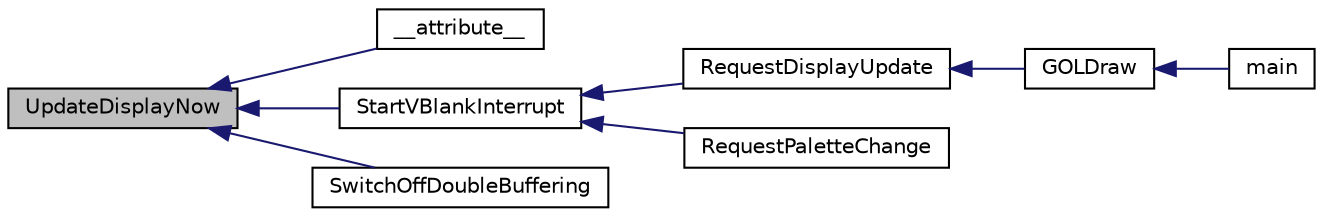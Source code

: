 digraph "UpdateDisplayNow"
{
  edge [fontname="Helvetica",fontsize="10",labelfontname="Helvetica",labelfontsize="10"];
  node [fontname="Helvetica",fontsize="10",shape=record];
  rankdir="LR";
  Node1 [label="UpdateDisplayNow",height=0.2,width=0.4,color="black", fillcolor="grey75", style="filled", fontcolor="black"];
  Node1 -> Node2 [dir="back",color="midnightblue",fontsize="10",style="solid"];
  Node2 [label="__attribute__",height=0.2,width=0.4,color="black", fillcolor="white", style="filled",URL="$mchp_gfx_drv_8c.html#afe092795b3220f38b62c7e90763e2f30"];
  Node1 -> Node3 [dir="back",color="midnightblue",fontsize="10",style="solid"];
  Node3 [label="StartVBlankInterrupt",height=0.2,width=0.4,color="black", fillcolor="white", style="filled",URL="$_palette_8c.html#aafc99fb00545763188038ccb970465b8"];
  Node3 -> Node4 [dir="back",color="midnightblue",fontsize="10",style="solid"];
  Node4 [label="RequestDisplayUpdate",height=0.2,width=0.4,color="black", fillcolor="white", style="filled",URL="$_display_driver_8h.html#ad9446e11a4c1005c96973cd73911ca17"];
  Node4 -> Node5 [dir="back",color="midnightblue",fontsize="10",style="solid"];
  Node5 [label="GOLDraw",height=0.2,width=0.4,color="black", fillcolor="white", style="filled",URL="$_g_o_l_8h.html#aaff93fae1051821fec4c1a81513628ca"];
  Node5 -> Node6 [dir="back",color="midnightblue",fontsize="10",style="solid"];
  Node6 [label="main",height=0.2,width=0.4,color="black", fillcolor="white", style="filled",URL="$_graphics_2_g_d_d_2_default___template_2_main_8c.html#a840291bc02cba5474a4cb46a9b9566fe"];
  Node3 -> Node7 [dir="back",color="midnightblue",fontsize="10",style="solid"];
  Node7 [label="RequestPaletteChange",height=0.2,width=0.4,color="black", fillcolor="white", style="filled",URL="$_palette_8h.html#a25ee30a5cd482faeee888f5d4da1e31e"];
  Node1 -> Node8 [dir="back",color="midnightblue",fontsize="10",style="solid"];
  Node8 [label="SwitchOffDoubleBuffering",height=0.2,width=0.4,color="black", fillcolor="white", style="filled",URL="$_display_driver_8h.html#ab50e395ee13cfd48871193bc4f54be8b"];
}
